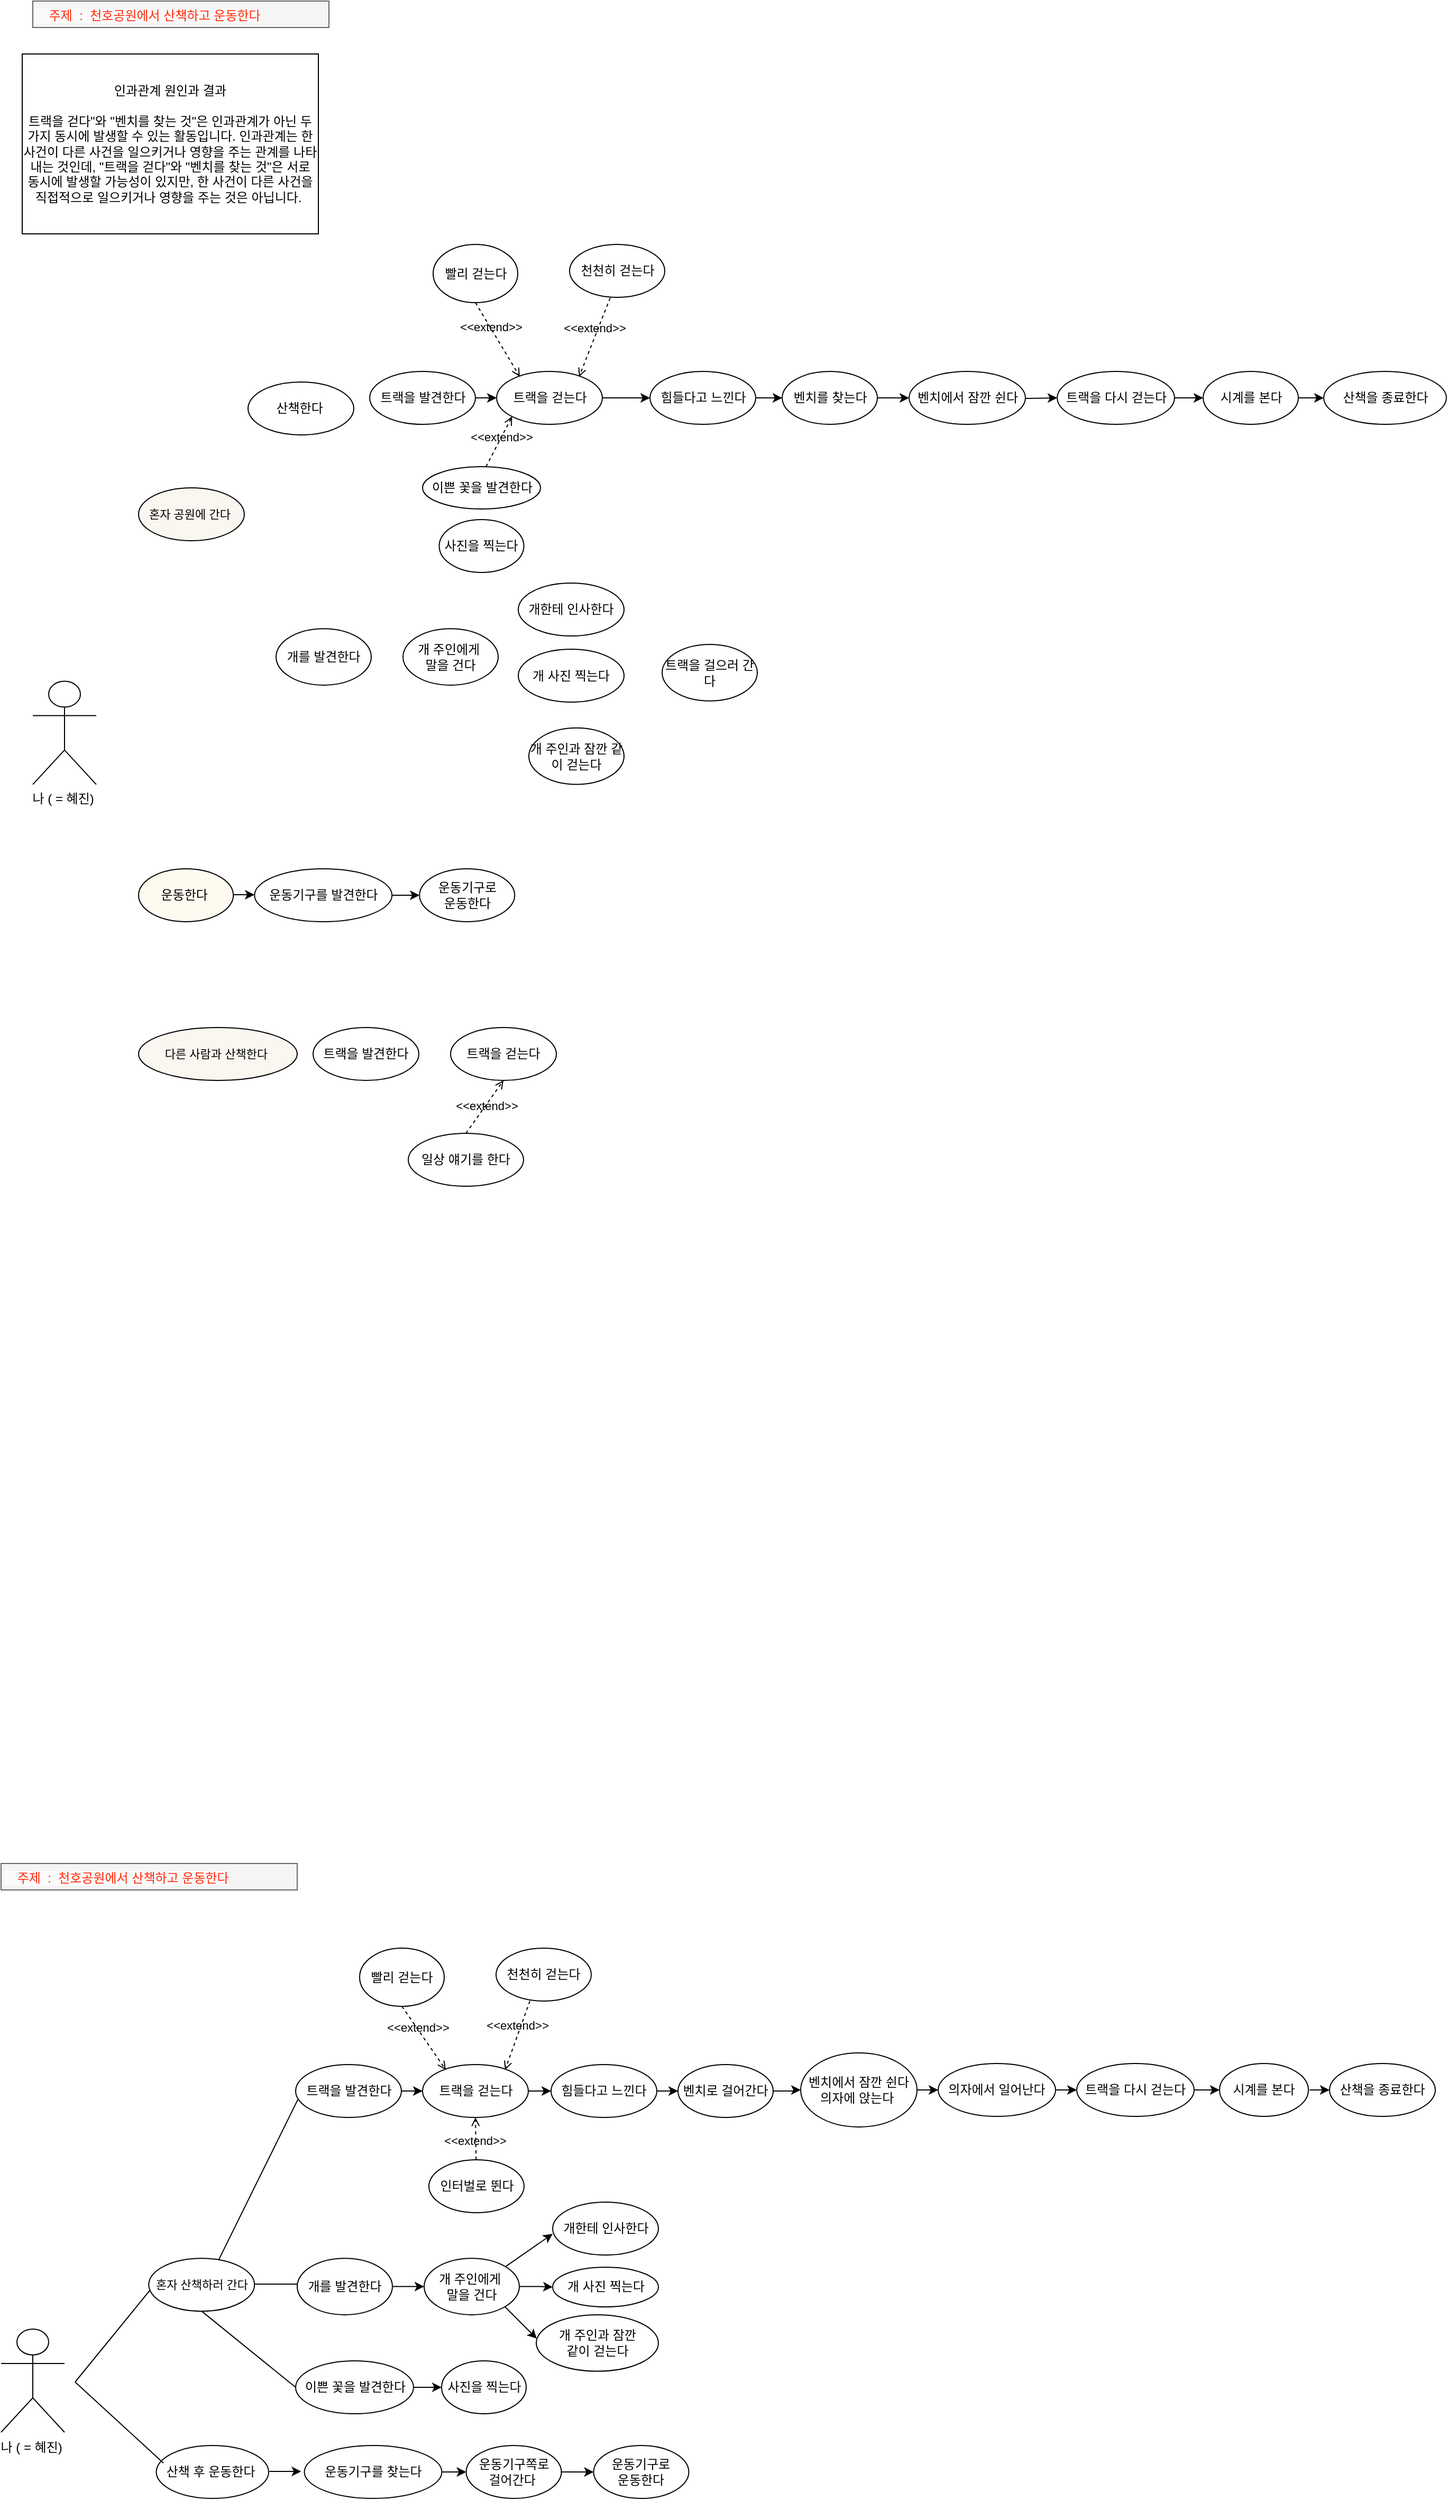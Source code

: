 <mxfile version="21.6.6" type="github">
  <diagram name="페이지-1" id="tYuTC0g_JtJMIlODlGY_">
    <mxGraphModel dx="2440" dy="1344" grid="1" gridSize="10" guides="1" tooltips="1" connect="1" arrows="1" fold="1" page="1" pageScale="1" pageWidth="827" pageHeight="1169" math="0" shadow="0">
      <root>
        <mxCell id="0" />
        <mxCell id="1" parent="0" />
        <mxCell id="RUlDnIiTWdbKFg5DgWMq-1" value="나 ( = 혜진)&amp;nbsp;" style="shape=umlActor;verticalLabelPosition=bottom;verticalAlign=top;html=1;" vertex="1" parent="1">
          <mxGeometry x="40" y="702.8" width="60" height="97.5" as="geometry" />
        </mxCell>
        <mxCell id="RUlDnIiTWdbKFg5DgWMq-2" value="&lt;font style=&quot;font-size: 11px;&quot;&gt;혼자 공원에 간다&amp;nbsp;&lt;br&gt;&lt;/font&gt;" style="ellipse;whiteSpace=wrap;html=1;fillColor=#FAF6F0;gradientColor=#FAF6F0;strokeColor=default;" vertex="1" parent="1">
          <mxGeometry x="140" y="520" width="100" height="50" as="geometry" />
        </mxCell>
        <mxCell id="RUlDnIiTWdbKFg5DgWMq-13" value="&lt;span style=&quot;color: rgb(255, 41, 8); font-family: Helvetica; font-size: 12px; font-style: normal; font-variant-ligatures: normal; font-variant-caps: normal; font-weight: 400; letter-spacing: normal; orphans: 2; text-align: left; text-indent: 0px; text-transform: none; widows: 2; word-spacing: 0px; -webkit-text-stroke-width: 0px; background-color: rgb(251, 251, 251); text-decoration-thickness: initial; text-decoration-style: initial; text-decoration-color: initial; float: none; display: inline !important;&quot;&gt;&amp;nbsp; &amp;nbsp; 주제&amp;nbsp; :&amp;nbsp; 천호공원에서 산책하고 운동한다&lt;/span&gt;" style="text;whiteSpace=wrap;html=1;fillColor=#f5f5f5;fontColor=#333333;strokeColor=#666666;" vertex="1" parent="1">
          <mxGeometry x="40" y="60.0" width="280" height="25" as="geometry" />
        </mxCell>
        <mxCell id="RUlDnIiTWdbKFg5DgWMq-14" value="&lt;font style=&quot;font-size: 11px;&quot;&gt;다른 사람과 산책한다&amp;nbsp;&lt;br&gt;&lt;/font&gt;" style="ellipse;whiteSpace=wrap;html=1;fillColor=#FAF6F0;gradientColor=#FAF6F0;strokeColor=default;" vertex="1" parent="1">
          <mxGeometry x="140" y="1030" width="150" height="50" as="geometry" />
        </mxCell>
        <mxCell id="RUlDnIiTWdbKFg5DgWMq-16" value="개를 발견한다" style="ellipse;whiteSpace=wrap;html=1;" vertex="1" parent="1">
          <mxGeometry x="270" y="653.07" width="90" height="53.37" as="geometry" />
        </mxCell>
        <mxCell id="RUlDnIiTWdbKFg5DgWMq-59" value="" style="edgeStyle=orthogonalEdgeStyle;rounded=0;orthogonalLoop=1;jettySize=auto;html=1;" edge="1" parent="1" source="RUlDnIiTWdbKFg5DgWMq-17" target="RUlDnIiTWdbKFg5DgWMq-57">
          <mxGeometry relative="1" as="geometry" />
        </mxCell>
        <mxCell id="RUlDnIiTWdbKFg5DgWMq-17" value="트랙을 걷는다" style="ellipse;whiteSpace=wrap;html=1;" vertex="1" parent="1">
          <mxGeometry x="478.5" y="410" width="100" height="50" as="geometry" />
        </mxCell>
        <mxCell id="RUlDnIiTWdbKFg5DgWMq-42" value="" style="edgeStyle=orthogonalEdgeStyle;rounded=0;orthogonalLoop=1;jettySize=auto;html=1;" edge="1" parent="1" source="RUlDnIiTWdbKFg5DgWMq-18" target="RUlDnIiTWdbKFg5DgWMq-17">
          <mxGeometry relative="1" as="geometry" />
        </mxCell>
        <mxCell id="RUlDnIiTWdbKFg5DgWMq-18" value="트랙을 발견한다" style="ellipse;whiteSpace=wrap;html=1;" vertex="1" parent="1">
          <mxGeometry x="358.5" y="410" width="100" height="50" as="geometry" />
        </mxCell>
        <mxCell id="RUlDnIiTWdbKFg5DgWMq-19" value="개 주인에게&amp;nbsp;&lt;br&gt;말을 건다" style="ellipse;whiteSpace=wrap;html=1;" vertex="1" parent="1">
          <mxGeometry x="390" y="653.07" width="90" height="53.37" as="geometry" />
        </mxCell>
        <mxCell id="RUlDnIiTWdbKFg5DgWMq-20" value="개한테 인사한다" style="ellipse;whiteSpace=wrap;html=1;" vertex="1" parent="1">
          <mxGeometry x="499" y="610" width="100" height="50" as="geometry" />
        </mxCell>
        <mxCell id="RUlDnIiTWdbKFg5DgWMq-21" value="개 사진 찍는다" style="ellipse;whiteSpace=wrap;html=1;" vertex="1" parent="1">
          <mxGeometry x="499" y="672.5" width="100" height="50" as="geometry" />
        </mxCell>
        <mxCell id="RUlDnIiTWdbKFg5DgWMq-22" value="빨리 걷는다" style="ellipse;whiteSpace=wrap;html=1;" vertex="1" parent="1">
          <mxGeometry x="418.5" y="290" width="80" height="55" as="geometry" />
        </mxCell>
        <mxCell id="RUlDnIiTWdbKFg5DgWMq-23" value="천천히 걷는다" style="ellipse;whiteSpace=wrap;html=1;" vertex="1" parent="1">
          <mxGeometry x="547.5" y="290" width="90" height="50" as="geometry" />
        </mxCell>
        <mxCell id="RUlDnIiTWdbKFg5DgWMq-24" value="&amp;lt;&amp;lt;extend&amp;gt;&amp;gt;" style="html=1;verticalAlign=bottom;labelBackgroundColor=none;endArrow=open;endFill=0;dashed=1;rounded=0;exitX=0.5;exitY=1;exitDx=0;exitDy=0;" edge="1" parent="1" source="RUlDnIiTWdbKFg5DgWMq-22">
          <mxGeometry x="-0.129" y="-4" width="160" relative="1" as="geometry">
            <mxPoint x="467.42" y="349.995" as="sourcePoint" />
            <mxPoint x="500.5" y="415" as="targetPoint" />
            <mxPoint as="offset" />
          </mxGeometry>
        </mxCell>
        <mxCell id="RUlDnIiTWdbKFg5DgWMq-25" value="&amp;lt;&amp;lt;extend&amp;gt;&amp;gt;" style="html=1;verticalAlign=bottom;labelBackgroundColor=none;endArrow=open;endFill=0;dashed=1;rounded=0;exitX=0.5;exitY=1;exitDx=0;exitDy=0;entryX=0.78;entryY=0.06;entryDx=0;entryDy=0;entryPerimeter=0;" edge="1" parent="1">
          <mxGeometry width="160" relative="1" as="geometry">
            <mxPoint x="585.88" y="340.5" as="sourcePoint" />
            <mxPoint x="556.5" y="415" as="targetPoint" />
          </mxGeometry>
        </mxCell>
        <mxCell id="RUlDnIiTWdbKFg5DgWMq-44" value="" style="edgeStyle=orthogonalEdgeStyle;rounded=0;orthogonalLoop=1;jettySize=auto;html=1;" edge="1" parent="1" source="RUlDnIiTWdbKFg5DgWMq-27" target="RUlDnIiTWdbKFg5DgWMq-28">
          <mxGeometry relative="1" as="geometry" />
        </mxCell>
        <mxCell id="RUlDnIiTWdbKFg5DgWMq-27" value="벤치를 찾는다" style="ellipse;whiteSpace=wrap;html=1;" vertex="1" parent="1">
          <mxGeometry x="748.5" y="410" width="90" height="50" as="geometry" />
        </mxCell>
        <mxCell id="RUlDnIiTWdbKFg5DgWMq-45" value="" style="edgeStyle=orthogonalEdgeStyle;rounded=0;orthogonalLoop=1;jettySize=auto;html=1;entryX=0;entryY=0.5;entryDx=0;entryDy=0;" edge="1" parent="1" target="RUlDnIiTWdbKFg5DgWMq-39">
          <mxGeometry relative="1" as="geometry">
            <mxPoint x="953.5" y="435" as="sourcePoint" />
            <mxPoint x="997.5" y="435" as="targetPoint" />
          </mxGeometry>
        </mxCell>
        <mxCell id="RUlDnIiTWdbKFg5DgWMq-28" value="벤치에서 잠깐 쉰다" style="ellipse;whiteSpace=wrap;html=1;" vertex="1" parent="1">
          <mxGeometry x="868.5" y="410" width="110" height="50" as="geometry" />
        </mxCell>
        <mxCell id="RUlDnIiTWdbKFg5DgWMq-29" value="운동기구로&lt;br&gt;운동한다" style="ellipse;whiteSpace=wrap;html=1;" vertex="1" parent="1">
          <mxGeometry x="405.63" y="880" width="90" height="50" as="geometry" />
        </mxCell>
        <mxCell id="RUlDnIiTWdbKFg5DgWMq-31" value="이쁜 꽃을 발견한다" style="ellipse;whiteSpace=wrap;html=1;" vertex="1" parent="1">
          <mxGeometry x="408.5" y="500" width="111.5" height="40" as="geometry" />
        </mxCell>
        <mxCell id="RUlDnIiTWdbKFg5DgWMq-32" value="사진을 찍는다" style="ellipse;whiteSpace=wrap;html=1;" vertex="1" parent="1">
          <mxGeometry x="424.25" y="550" width="80" height="50" as="geometry" />
        </mxCell>
        <mxCell id="RUlDnIiTWdbKFg5DgWMq-33" value="트랙을 발견한다" style="ellipse;whiteSpace=wrap;html=1;" vertex="1" parent="1">
          <mxGeometry x="305" y="1030" width="100" height="50" as="geometry" />
        </mxCell>
        <mxCell id="RUlDnIiTWdbKFg5DgWMq-34" value="트랙을 걷는다" style="ellipse;whiteSpace=wrap;html=1;" vertex="1" parent="1">
          <mxGeometry x="435" y="1030" width="100" height="50" as="geometry" />
        </mxCell>
        <mxCell id="RUlDnIiTWdbKFg5DgWMq-35" value="일상 얘기를 한다" style="ellipse;whiteSpace=wrap;html=1;" vertex="1" parent="1">
          <mxGeometry x="395" y="1130" width="109" height="50" as="geometry" />
        </mxCell>
        <mxCell id="RUlDnIiTWdbKFg5DgWMq-36" value="&amp;lt;&amp;lt;extend&amp;gt;&amp;gt;" style="html=1;verticalAlign=bottom;labelBackgroundColor=none;endArrow=open;endFill=0;dashed=1;rounded=0;exitX=0.5;exitY=0;exitDx=0;exitDy=0;entryX=0.5;entryY=1;entryDx=0;entryDy=0;" edge="1" parent="1" source="RUlDnIiTWdbKFg5DgWMq-35" target="RUlDnIiTWdbKFg5DgWMq-34">
          <mxGeometry x="-0.201" y="-6" width="160" relative="1" as="geometry">
            <mxPoint x="478.28" y="1193.815" as="sourcePoint" />
            <mxPoint x="511.356" y="1266.111" as="targetPoint" />
            <mxPoint as="offset" />
          </mxGeometry>
        </mxCell>
        <mxCell id="RUlDnIiTWdbKFg5DgWMq-37" style="edgeStyle=orthogonalEdgeStyle;rounded=0;orthogonalLoop=1;jettySize=auto;html=1;exitX=0.5;exitY=1;exitDx=0;exitDy=0;" edge="1" parent="1" source="RUlDnIiTWdbKFg5DgWMq-17" target="RUlDnIiTWdbKFg5DgWMq-17">
          <mxGeometry relative="1" as="geometry" />
        </mxCell>
        <mxCell id="RUlDnIiTWdbKFg5DgWMq-46" value="" style="edgeStyle=orthogonalEdgeStyle;rounded=0;orthogonalLoop=1;jettySize=auto;html=1;" edge="1" parent="1" source="RUlDnIiTWdbKFg5DgWMq-39" target="RUlDnIiTWdbKFg5DgWMq-40">
          <mxGeometry relative="1" as="geometry" />
        </mxCell>
        <mxCell id="RUlDnIiTWdbKFg5DgWMq-39" value="트랙을 다시 걷는다" style="ellipse;whiteSpace=wrap;html=1;" vertex="1" parent="1">
          <mxGeometry x="1008.5" y="410" width="111" height="50" as="geometry" />
        </mxCell>
        <mxCell id="RUlDnIiTWdbKFg5DgWMq-47" value="" style="edgeStyle=orthogonalEdgeStyle;rounded=0;orthogonalLoop=1;jettySize=auto;html=1;" edge="1" parent="1" source="RUlDnIiTWdbKFg5DgWMq-40" target="RUlDnIiTWdbKFg5DgWMq-41">
          <mxGeometry relative="1" as="geometry" />
        </mxCell>
        <mxCell id="RUlDnIiTWdbKFg5DgWMq-40" value="시계를 본다" style="ellipse;whiteSpace=wrap;html=1;" vertex="1" parent="1">
          <mxGeometry x="1146.5" y="410" width="90" height="50" as="geometry" />
        </mxCell>
        <mxCell id="RUlDnIiTWdbKFg5DgWMq-41" value="산책을 종료한다" style="ellipse;whiteSpace=wrap;html=1;" vertex="1" parent="1">
          <mxGeometry x="1260.5" y="410" width="116" height="50" as="geometry" />
        </mxCell>
        <mxCell id="RUlDnIiTWdbKFg5DgWMq-54" value="개 주인과 잠깐 같이 걷는다" style="ellipse;whiteSpace=wrap;html=1;" vertex="1" parent="1">
          <mxGeometry x="509" y="746.93" width="90" height="53.37" as="geometry" />
        </mxCell>
        <mxCell id="RUlDnIiTWdbKFg5DgWMq-55" value="트랙을 걸으러 간다" style="ellipse;whiteSpace=wrap;html=1;" vertex="1" parent="1">
          <mxGeometry x="635" y="668.0" width="90" height="53.37" as="geometry" />
        </mxCell>
        <mxCell id="RUlDnIiTWdbKFg5DgWMq-56" value="인과관계 원인과 결과&lt;br&gt;&lt;br&gt;트랙을 걷다&quot;와 &quot;벤치를 찾는 것&quot;은 인과관계가 아닌 두 가지 동시에 발생할 수 있는 활동입니다. 인과관계는 한 사건이 다른 사건을 일으키거나 영향을 주는 관계를 나타내는 것인데, &quot;트랙을 걷다&quot;와 &quot;벤치를 찾는 것&quot;은 서로 동시에 발생할 가능성이 있지만, 한 사건이 다른 사건을 직접적으로 일으키거나 영향을 주는 것은 아닙니다.&amp;nbsp;" style="rounded=0;whiteSpace=wrap;html=1;" vertex="1" parent="1">
          <mxGeometry x="30" y="110" width="280" height="170" as="geometry" />
        </mxCell>
        <mxCell id="RUlDnIiTWdbKFg5DgWMq-58" value="" style="edgeStyle=orthogonalEdgeStyle;rounded=0;orthogonalLoop=1;jettySize=auto;html=1;" edge="1" parent="1" source="RUlDnIiTWdbKFg5DgWMq-57" target="RUlDnIiTWdbKFg5DgWMq-27">
          <mxGeometry relative="1" as="geometry" />
        </mxCell>
        <mxCell id="RUlDnIiTWdbKFg5DgWMq-57" value="힘들다고 느낀다" style="ellipse;whiteSpace=wrap;html=1;" vertex="1" parent="1">
          <mxGeometry x="623.5" y="410" width="100" height="50" as="geometry" />
        </mxCell>
        <mxCell id="RUlDnIiTWdbKFg5DgWMq-61" value="" style="edgeStyle=orthogonalEdgeStyle;rounded=0;orthogonalLoop=1;jettySize=auto;html=1;" edge="1" parent="1">
          <mxGeometry relative="1" as="geometry">
            <mxPoint x="375.63" y="905.034" as="sourcePoint" />
            <mxPoint x="405.63" y="905" as="targetPoint" />
          </mxGeometry>
        </mxCell>
        <mxCell id="RUlDnIiTWdbKFg5DgWMq-60" value="운동기구를 발견한다" style="ellipse;whiteSpace=wrap;html=1;" vertex="1" parent="1">
          <mxGeometry x="249.63" y="880" width="130" height="50" as="geometry" />
        </mxCell>
        <mxCell id="RUlDnIiTWdbKFg5DgWMq-62" value="&amp;lt;&amp;lt;extend&amp;gt;&amp;gt;" style="html=1;verticalAlign=bottom;labelBackgroundColor=none;endArrow=open;endFill=0;dashed=1;rounded=0;entryX=0;entryY=1;entryDx=0;entryDy=0;" edge="1" parent="1" target="RUlDnIiTWdbKFg5DgWMq-17">
          <mxGeometry x="-0.129" y="-4" width="160" relative="1" as="geometry">
            <mxPoint x="468.5" y="500" as="sourcePoint" />
            <mxPoint x="508.5" y="540" as="targetPoint" />
            <mxPoint as="offset" />
          </mxGeometry>
        </mxCell>
        <mxCell id="RUlDnIiTWdbKFg5DgWMq-66" value="" style="edgeStyle=orthogonalEdgeStyle;rounded=0;orthogonalLoop=1;jettySize=auto;html=1;" edge="1" parent="1">
          <mxGeometry relative="1" as="geometry">
            <mxPoint x="219.63" y="904.504" as="sourcePoint" />
            <mxPoint x="249.63" y="904.504" as="targetPoint" />
          </mxGeometry>
        </mxCell>
        <mxCell id="RUlDnIiTWdbKFg5DgWMq-63" value="운동한다&amp;nbsp;" style="ellipse;whiteSpace=wrap;html=1;fillColor=#FFFAF0;" vertex="1" parent="1">
          <mxGeometry x="140" y="880" width="89.63" height="50" as="geometry" />
        </mxCell>
        <mxCell id="RUlDnIiTWdbKFg5DgWMq-64" value="산책한다&amp;nbsp;" style="ellipse;whiteSpace=wrap;html=1;" vertex="1" parent="1">
          <mxGeometry x="243.5" y="420" width="100" height="50" as="geometry" />
        </mxCell>
        <mxCell id="RUlDnIiTWdbKFg5DgWMq-101" value="나 ( = 혜진)&amp;nbsp;" style="shape=umlActor;verticalLabelPosition=bottom;verticalAlign=top;html=1;" vertex="1" parent="1">
          <mxGeometry x="10" y="2260" width="60" height="97.5" as="geometry" />
        </mxCell>
        <mxCell id="RUlDnIiTWdbKFg5DgWMq-102" value="&lt;font style=&quot;font-size: 11px;&quot;&gt;혼자 산책하러 간다&lt;br&gt;&lt;/font&gt;" style="ellipse;whiteSpace=wrap;html=1;" vertex="1" parent="1">
          <mxGeometry x="149.63" y="2193.07" width="100" height="50" as="geometry" />
        </mxCell>
        <mxCell id="RUlDnIiTWdbKFg5DgWMq-103" value="" style="edgeStyle=orthogonalEdgeStyle;rounded=0;orthogonalLoop=1;jettySize=auto;html=1;" edge="1" parent="1" source="RUlDnIiTWdbKFg5DgWMq-104" target="RUlDnIiTWdbKFg5DgWMq-128">
          <mxGeometry relative="1" as="geometry" />
        </mxCell>
        <mxCell id="RUlDnIiTWdbKFg5DgWMq-104" value="트랙을 걷는다" style="ellipse;whiteSpace=wrap;html=1;" vertex="1" parent="1">
          <mxGeometry x="408.5" y="2010" width="100" height="50" as="geometry" />
        </mxCell>
        <mxCell id="RUlDnIiTWdbKFg5DgWMq-105" value="" style="edgeStyle=orthogonalEdgeStyle;rounded=0;orthogonalLoop=1;jettySize=auto;html=1;" edge="1" parent="1" source="RUlDnIiTWdbKFg5DgWMq-106" target="RUlDnIiTWdbKFg5DgWMq-104">
          <mxGeometry relative="1" as="geometry" />
        </mxCell>
        <mxCell id="RUlDnIiTWdbKFg5DgWMq-106" value="트랙을 발견한다" style="ellipse;whiteSpace=wrap;html=1;" vertex="1" parent="1">
          <mxGeometry x="288.5" y="2010" width="100" height="50" as="geometry" />
        </mxCell>
        <mxCell id="RUlDnIiTWdbKFg5DgWMq-107" value="빨리 걷는다" style="ellipse;whiteSpace=wrap;html=1;" vertex="1" parent="1">
          <mxGeometry x="349" y="1900" width="80" height="55" as="geometry" />
        </mxCell>
        <mxCell id="RUlDnIiTWdbKFg5DgWMq-108" value="천천히 걷는다" style="ellipse;whiteSpace=wrap;html=1;" vertex="1" parent="1">
          <mxGeometry x="478" y="1900" width="90" height="50" as="geometry" />
        </mxCell>
        <mxCell id="RUlDnIiTWdbKFg5DgWMq-109" value="&amp;lt;&amp;lt;extend&amp;gt;&amp;gt;" style="html=1;verticalAlign=bottom;labelBackgroundColor=none;endArrow=open;endFill=0;dashed=1;rounded=0;exitX=0.5;exitY=1;exitDx=0;exitDy=0;" edge="1" parent="1" source="RUlDnIiTWdbKFg5DgWMq-107">
          <mxGeometry x="-0.129" y="-4" width="160" relative="1" as="geometry">
            <mxPoint x="397.42" y="1949.995" as="sourcePoint" />
            <mxPoint x="430.5" y="2015" as="targetPoint" />
            <mxPoint as="offset" />
          </mxGeometry>
        </mxCell>
        <mxCell id="RUlDnIiTWdbKFg5DgWMq-110" value="&amp;lt;&amp;lt;extend&amp;gt;&amp;gt;" style="html=1;verticalAlign=bottom;labelBackgroundColor=none;endArrow=open;endFill=0;dashed=1;rounded=0;entryX=0.78;entryY=0.06;entryDx=0;entryDy=0;entryPerimeter=0;" edge="1" parent="1">
          <mxGeometry width="160" relative="1" as="geometry">
            <mxPoint x="510" y="1950" as="sourcePoint" />
            <mxPoint x="486.5" y="2015" as="targetPoint" />
          </mxGeometry>
        </mxCell>
        <mxCell id="RUlDnIiTWdbKFg5DgWMq-111" value="" style="edgeStyle=orthogonalEdgeStyle;rounded=0;orthogonalLoop=1;jettySize=auto;html=1;" edge="1" parent="1" source="RUlDnIiTWdbKFg5DgWMq-112" target="RUlDnIiTWdbKFg5DgWMq-114">
          <mxGeometry relative="1" as="geometry" />
        </mxCell>
        <mxCell id="RUlDnIiTWdbKFg5DgWMq-112" value="벤치로 걸어간다" style="ellipse;whiteSpace=wrap;html=1;" vertex="1" parent="1">
          <mxGeometry x="650" y="2010" width="90" height="50" as="geometry" />
        </mxCell>
        <mxCell id="RUlDnIiTWdbKFg5DgWMq-140" value="" style="edgeStyle=orthogonalEdgeStyle;rounded=0;orthogonalLoop=1;jettySize=auto;html=1;" edge="1" parent="1" source="RUlDnIiTWdbKFg5DgWMq-114" target="RUlDnIiTWdbKFg5DgWMq-139">
          <mxGeometry relative="1" as="geometry" />
        </mxCell>
        <mxCell id="RUlDnIiTWdbKFg5DgWMq-114" value="벤치에서 잠깐 쉰다&lt;br&gt;의자에 앉는다&amp;nbsp;" style="ellipse;whiteSpace=wrap;html=1;" vertex="1" parent="1">
          <mxGeometry x="766" y="1999" width="110" height="70" as="geometry" />
        </mxCell>
        <mxCell id="RUlDnIiTWdbKFg5DgWMq-137" value="" style="edgeStyle=orthogonalEdgeStyle;rounded=0;orthogonalLoop=1;jettySize=auto;html=1;" edge="1" parent="1" source="RUlDnIiTWdbKFg5DgWMq-115" target="RUlDnIiTWdbKFg5DgWMq-136">
          <mxGeometry relative="1" as="geometry" />
        </mxCell>
        <mxCell id="RUlDnIiTWdbKFg5DgWMq-115" value="운동기구쪽로&lt;br&gt;걸어간다&amp;nbsp;" style="ellipse;whiteSpace=wrap;html=1;" vertex="1" parent="1">
          <mxGeometry x="449.75" y="2370" width="90" height="50" as="geometry" />
        </mxCell>
        <mxCell id="RUlDnIiTWdbKFg5DgWMq-158" value="" style="edgeStyle=orthogonalEdgeStyle;rounded=0;orthogonalLoop=1;jettySize=auto;html=1;" edge="1" parent="1" source="RUlDnIiTWdbKFg5DgWMq-117" target="RUlDnIiTWdbKFg5DgWMq-118">
          <mxGeometry relative="1" as="geometry" />
        </mxCell>
        <mxCell id="RUlDnIiTWdbKFg5DgWMq-117" value="이쁜 꽃을 발견한다" style="ellipse;whiteSpace=wrap;html=1;" vertex="1" parent="1">
          <mxGeometry x="288.5" y="2290" width="111.5" height="50" as="geometry" />
        </mxCell>
        <mxCell id="RUlDnIiTWdbKFg5DgWMq-118" value="사진을 찍는다" style="ellipse;whiteSpace=wrap;html=1;" vertex="1" parent="1">
          <mxGeometry x="426.5" y="2290" width="80" height="50" as="geometry" />
        </mxCell>
        <mxCell id="RUlDnIiTWdbKFg5DgWMq-119" style="edgeStyle=orthogonalEdgeStyle;rounded=0;orthogonalLoop=1;jettySize=auto;html=1;exitX=0.5;exitY=1;exitDx=0;exitDy=0;" edge="1" parent="1" source="RUlDnIiTWdbKFg5DgWMq-104" target="RUlDnIiTWdbKFg5DgWMq-104">
          <mxGeometry relative="1" as="geometry" />
        </mxCell>
        <mxCell id="RUlDnIiTWdbKFg5DgWMq-120" value="" style="edgeStyle=orthogonalEdgeStyle;rounded=0;orthogonalLoop=1;jettySize=auto;html=1;" edge="1" parent="1" source="RUlDnIiTWdbKFg5DgWMq-121" target="RUlDnIiTWdbKFg5DgWMq-123">
          <mxGeometry relative="1" as="geometry" />
        </mxCell>
        <mxCell id="RUlDnIiTWdbKFg5DgWMq-121" value="트랙을 다시 걷는다" style="ellipse;whiteSpace=wrap;html=1;" vertex="1" parent="1">
          <mxGeometry x="1027" y="2009" width="111" height="50" as="geometry" />
        </mxCell>
        <mxCell id="RUlDnIiTWdbKFg5DgWMq-122" value="" style="edgeStyle=orthogonalEdgeStyle;rounded=0;orthogonalLoop=1;jettySize=auto;html=1;" edge="1" parent="1">
          <mxGeometry relative="1" as="geometry">
            <mxPoint x="1247.0" y="2034.034" as="sourcePoint" />
            <mxPoint x="1266" y="2034" as="targetPoint" />
          </mxGeometry>
        </mxCell>
        <mxCell id="RUlDnIiTWdbKFg5DgWMq-123" value="시계를 본다" style="ellipse;whiteSpace=wrap;html=1;" vertex="1" parent="1">
          <mxGeometry x="1162" y="2009" width="84" height="50" as="geometry" />
        </mxCell>
        <mxCell id="RUlDnIiTWdbKFg5DgWMq-124" value="산책을 종료한다" style="ellipse;whiteSpace=wrap;html=1;" vertex="1" parent="1">
          <mxGeometry x="1266" y="2009" width="100" height="50" as="geometry" />
        </mxCell>
        <mxCell id="RUlDnIiTWdbKFg5DgWMq-127" value="" style="edgeStyle=orthogonalEdgeStyle;rounded=0;orthogonalLoop=1;jettySize=auto;html=1;" edge="1" parent="1" source="RUlDnIiTWdbKFg5DgWMq-128" target="RUlDnIiTWdbKFg5DgWMq-112">
          <mxGeometry relative="1" as="geometry" />
        </mxCell>
        <mxCell id="RUlDnIiTWdbKFg5DgWMq-128" value="힘들다고 느낀다" style="ellipse;whiteSpace=wrap;html=1;" vertex="1" parent="1">
          <mxGeometry x="530" y="2010" width="100" height="50" as="geometry" />
        </mxCell>
        <mxCell id="RUlDnIiTWdbKFg5DgWMq-129" value="" style="edgeStyle=orthogonalEdgeStyle;rounded=0;orthogonalLoop=1;jettySize=auto;html=1;" edge="1" parent="1">
          <mxGeometry relative="1" as="geometry">
            <mxPoint x="419.75" y="2395.034" as="sourcePoint" />
            <mxPoint x="449.75" y="2395" as="targetPoint" />
          </mxGeometry>
        </mxCell>
        <mxCell id="RUlDnIiTWdbKFg5DgWMq-130" value="운동기구를 찾는다" style="ellipse;whiteSpace=wrap;html=1;" vertex="1" parent="1">
          <mxGeometry x="296.75" y="2370" width="130" height="50" as="geometry" />
        </mxCell>
        <mxCell id="RUlDnIiTWdbKFg5DgWMq-132" value="" style="edgeStyle=orthogonalEdgeStyle;rounded=0;orthogonalLoop=1;jettySize=auto;html=1;" edge="1" parent="1">
          <mxGeometry relative="1" as="geometry">
            <mxPoint x="263.75" y="2394.504" as="sourcePoint" />
            <mxPoint x="293.75" y="2394.504" as="targetPoint" />
          </mxGeometry>
        </mxCell>
        <mxCell id="RUlDnIiTWdbKFg5DgWMq-133" value="산책 후 운동한다&amp;nbsp;" style="ellipse;whiteSpace=wrap;html=1;" vertex="1" parent="1">
          <mxGeometry x="156.75" y="2370" width="106.25" height="50" as="geometry" />
        </mxCell>
        <mxCell id="RUlDnIiTWdbKFg5DgWMq-135" value="&lt;span style=&quot;color: rgb(255, 41, 8); font-family: Helvetica; font-size: 12px; font-style: normal; font-variant-ligatures: normal; font-variant-caps: normal; font-weight: 400; letter-spacing: normal; orphans: 2; text-align: left; text-indent: 0px; text-transform: none; widows: 2; word-spacing: 0px; -webkit-text-stroke-width: 0px; background-color: rgb(251, 251, 251); text-decoration-thickness: initial; text-decoration-style: initial; text-decoration-color: initial; float: none; display: inline !important;&quot;&gt;&amp;nbsp; &amp;nbsp; 주제&amp;nbsp; :&amp;nbsp; 천호공원에서 산책하고 운동한다&lt;/span&gt;" style="text;whiteSpace=wrap;html=1;fillColor=#f5f5f5;fontColor=#333333;strokeColor=#666666;" vertex="1" parent="1">
          <mxGeometry x="10" y="1820" width="280" height="25" as="geometry" />
        </mxCell>
        <mxCell id="RUlDnIiTWdbKFg5DgWMq-136" value="운동기구로&lt;br&gt;운동한다" style="ellipse;whiteSpace=wrap;html=1;" vertex="1" parent="1">
          <mxGeometry x="570.25" y="2370" width="90" height="50" as="geometry" />
        </mxCell>
        <mxCell id="RUlDnIiTWdbKFg5DgWMq-141" value="" style="edgeStyle=orthogonalEdgeStyle;rounded=0;orthogonalLoop=1;jettySize=auto;html=1;" edge="1" parent="1" source="RUlDnIiTWdbKFg5DgWMq-139" target="RUlDnIiTWdbKFg5DgWMq-121">
          <mxGeometry relative="1" as="geometry" />
        </mxCell>
        <mxCell id="RUlDnIiTWdbKFg5DgWMq-139" value="의자에서 일어난다" style="ellipse;whiteSpace=wrap;html=1;" vertex="1" parent="1">
          <mxGeometry x="896" y="2009" width="111" height="50" as="geometry" />
        </mxCell>
        <mxCell id="RUlDnIiTWdbKFg5DgWMq-148" value="" style="edgeStyle=orthogonalEdgeStyle;rounded=0;orthogonalLoop=1;jettySize=auto;html=1;" edge="1" parent="1" source="RUlDnIiTWdbKFg5DgWMq-142" target="RUlDnIiTWdbKFg5DgWMq-143">
          <mxGeometry relative="1" as="geometry" />
        </mxCell>
        <mxCell id="RUlDnIiTWdbKFg5DgWMq-142" value="개를 발견한다" style="ellipse;whiteSpace=wrap;html=1;" vertex="1" parent="1">
          <mxGeometry x="290" y="2193.07" width="90" height="53.37" as="geometry" />
        </mxCell>
        <mxCell id="RUlDnIiTWdbKFg5DgWMq-149" value="" style="edgeStyle=orthogonalEdgeStyle;rounded=0;orthogonalLoop=1;jettySize=auto;html=1;" edge="1" parent="1" source="RUlDnIiTWdbKFg5DgWMq-143" target="RUlDnIiTWdbKFg5DgWMq-145">
          <mxGeometry relative="1" as="geometry" />
        </mxCell>
        <mxCell id="RUlDnIiTWdbKFg5DgWMq-143" value="개 주인에게&amp;nbsp;&lt;br&gt;말을 건다" style="ellipse;whiteSpace=wrap;html=1;" vertex="1" parent="1">
          <mxGeometry x="410" y="2193.07" width="90" height="53.37" as="geometry" />
        </mxCell>
        <mxCell id="RUlDnIiTWdbKFg5DgWMq-144" value="개한테 인사한다" style="ellipse;whiteSpace=wrap;html=1;" vertex="1" parent="1">
          <mxGeometry x="531.5" y="2140" width="100" height="50" as="geometry" />
        </mxCell>
        <mxCell id="RUlDnIiTWdbKFg5DgWMq-145" value="개 사진 찍는다" style="ellipse;whiteSpace=wrap;html=1;" vertex="1" parent="1">
          <mxGeometry x="531.5" y="2201.5" width="100" height="37.5" as="geometry" />
        </mxCell>
        <mxCell id="RUlDnIiTWdbKFg5DgWMq-146" value="개 주인과 잠깐 &lt;br&gt;같이 걷는다" style="ellipse;whiteSpace=wrap;html=1;" vertex="1" parent="1">
          <mxGeometry x="516" y="2246.44" width="115.5" height="53.37" as="geometry" />
        </mxCell>
        <mxCell id="RUlDnIiTWdbKFg5DgWMq-150" value="" style="endArrow=classic;html=1;rounded=0;exitX=1;exitY=0;exitDx=0;exitDy=0;" edge="1" parent="1" source="RUlDnIiTWdbKFg5DgWMq-143">
          <mxGeometry width="50" height="50" relative="1" as="geometry">
            <mxPoint x="481.5" y="2220" as="sourcePoint" />
            <mxPoint x="531.5" y="2170" as="targetPoint" />
          </mxGeometry>
        </mxCell>
        <mxCell id="RUlDnIiTWdbKFg5DgWMq-151" value="" style="endArrow=classic;html=1;rounded=0;" edge="1" parent="1">
          <mxGeometry width="50" height="50" relative="1" as="geometry">
            <mxPoint x="486.5" y="2239" as="sourcePoint" />
            <mxPoint x="516.5" y="2269" as="targetPoint" />
          </mxGeometry>
        </mxCell>
        <mxCell id="RUlDnIiTWdbKFg5DgWMq-152" value="인터벌로 뛴다" style="ellipse;whiteSpace=wrap;html=1;" vertex="1" parent="1">
          <mxGeometry x="414.5" y="2100" width="90" height="50" as="geometry" />
        </mxCell>
        <mxCell id="RUlDnIiTWdbKFg5DgWMq-153" value="&amp;lt;&amp;lt;extend&amp;gt;&amp;gt;" style="html=1;verticalAlign=bottom;labelBackgroundColor=none;endArrow=open;endFill=0;dashed=1;rounded=0;entryX=0.5;entryY=1;entryDx=0;entryDy=0;" edge="1" parent="1" source="RUlDnIiTWdbKFg5DgWMq-152" target="RUlDnIiTWdbKFg5DgWMq-104">
          <mxGeometry x="-0.499" y="1" width="160" relative="1" as="geometry">
            <mxPoint x="508.38" y="1985.5" as="sourcePoint" />
            <mxPoint x="479" y="2060" as="targetPoint" />
            <mxPoint y="1" as="offset" />
          </mxGeometry>
        </mxCell>
        <mxCell id="RUlDnIiTWdbKFg5DgWMq-156" value="" style="endArrow=none;html=1;rounded=0;entryX=0.021;entryY=0.661;entryDx=0;entryDy=0;entryPerimeter=0;exitX=0.664;exitY=0.02;exitDx=0;exitDy=0;exitPerimeter=0;" edge="1" parent="1" source="RUlDnIiTWdbKFg5DgWMq-102" target="RUlDnIiTWdbKFg5DgWMq-106">
          <mxGeometry width="50" height="50" relative="1" as="geometry">
            <mxPoint x="210" y="2100" as="sourcePoint" />
            <mxPoint x="300" y="2050" as="targetPoint" />
          </mxGeometry>
        </mxCell>
        <mxCell id="RUlDnIiTWdbKFg5DgWMq-157" value="" style="endArrow=none;html=1;rounded=0;entryX=0;entryY=0.491;entryDx=0;entryDy=0;entryPerimeter=0;" edge="1" parent="1">
          <mxGeometry width="50" height="50" relative="1" as="geometry">
            <mxPoint x="249" y="2217.48" as="sourcePoint" />
            <mxPoint x="290" y="2217.505" as="targetPoint" />
            <Array as="points">
              <mxPoint x="260" y="2217.48" />
            </Array>
          </mxGeometry>
        </mxCell>
        <mxCell id="RUlDnIiTWdbKFg5DgWMq-159" value="" style="endArrow=none;html=1;rounded=0;entryX=0;entryY=0.5;entryDx=0;entryDy=0;exitX=0.5;exitY=1;exitDx=0;exitDy=0;" edge="1" parent="1" source="RUlDnIiTWdbKFg5DgWMq-102" target="RUlDnIiTWdbKFg5DgWMq-117">
          <mxGeometry width="50" height="50" relative="1" as="geometry">
            <mxPoint x="200" y="2263.82" as="sourcePoint" />
            <mxPoint x="290" y="2353.82" as="targetPoint" />
          </mxGeometry>
        </mxCell>
        <mxCell id="RUlDnIiTWdbKFg5DgWMq-160" value="" style="endArrow=none;html=1;rounded=0;" edge="1" parent="1">
          <mxGeometry width="50" height="50" relative="1" as="geometry">
            <mxPoint x="80" y="2310" as="sourcePoint" />
            <mxPoint x="151" y="2223" as="targetPoint" />
          </mxGeometry>
        </mxCell>
        <mxCell id="RUlDnIiTWdbKFg5DgWMq-162" value="" style="endArrow=none;html=1;rounded=0;entryX=0.064;entryY=0.332;entryDx=0;entryDy=0;entryPerimeter=0;" edge="1" parent="1" target="RUlDnIiTWdbKFg5DgWMq-133">
          <mxGeometry width="50" height="50" relative="1" as="geometry">
            <mxPoint x="80" y="2310" as="sourcePoint" />
            <mxPoint x="160" y="2380" as="targetPoint" />
          </mxGeometry>
        </mxCell>
      </root>
    </mxGraphModel>
  </diagram>
</mxfile>
